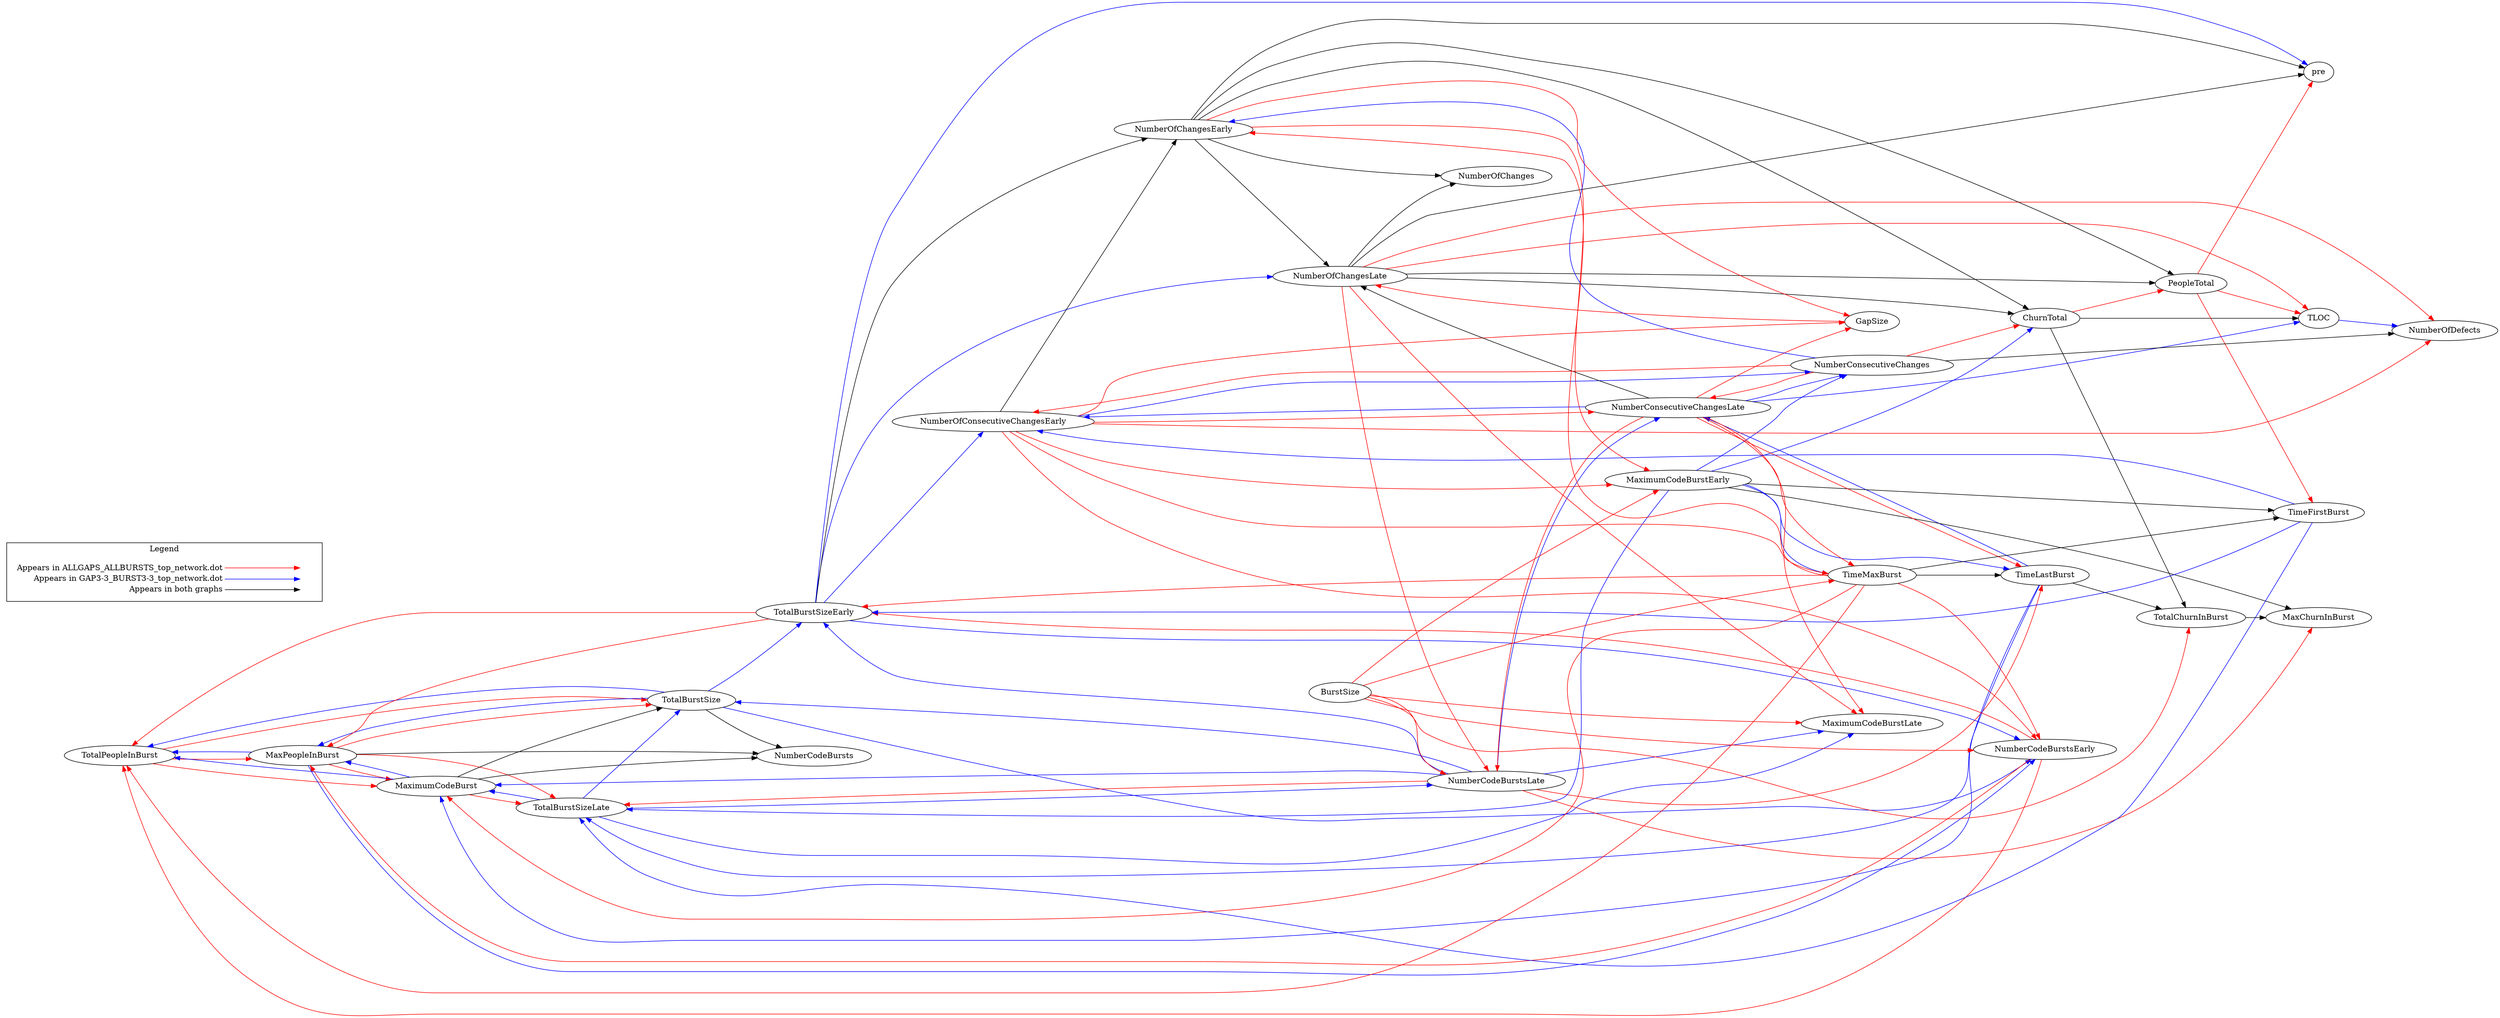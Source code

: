 digraph {
TotalPeopleInBurst -> MaxPeopleInBurst[color="red"];
TotalPeopleInBurst -> MaximumCodeBurst[color="red"];
TotalPeopleInBurst -> TotalBurstSize[color="red"];
MaxPeopleInBurst -> TotalBurstSizeLate[color="red"];
MaxPeopleInBurst -> MaximumCodeBurst[color="red"];
MaxPeopleInBurst -> TotalBurstSize[color="red"];
NumberCodeBurstsLate -> TotalBurstSizeLate[color="red"];
NumberCodeBurstsLate -> MaxChurnInBurst[color="red"];
NumberCodeBurstsLate -> TimeLastBurst[color="red"];
NumberOfChangesLate -> MaximumCodeBurstLate[color="red"];
NumberOfChangesLate -> NumberCodeBurstsLate[color="red"];
NumberOfChangesLate -> NumberOfDefects[color="red"];
NumberOfChangesLate -> TLOC[color="red"];
NumberOfChangesEarly -> MaximumCodeBurstEarly[color="red"];
NumberOfChangesEarly -> GapSize[color="red"];
NumberCodeBurstsEarly -> TotalPeopleInBurst[color="red"];
NumberCodeBurstsEarly -> MaxPeopleInBurst[color="red"];
NumberCodeBurstsEarly -> TotalBurstSizeEarly[color="red"];
ChurnTotal -> PeopleTotal[color="red"];
MaximumCodeBurst -> TotalBurstSizeLate[color="red"];
NumberOfConsecutiveChangesEarly -> MaximumCodeBurstEarly[color="red"];
NumberOfConsecutiveChangesEarly -> NumberCodeBurstsEarly[color="red"];
NumberOfConsecutiveChangesEarly -> NumberConsecutiveChangesLate[color="red"];
NumberOfConsecutiveChangesEarly -> TimeMaxBurst[color="red"];
NumberOfConsecutiveChangesEarly -> NumberOfDefects[color="red"];
NumberOfConsecutiveChangesEarly -> GapSize[color="red"];
NumberConsecutiveChangesLate -> MaximumCodeBurstLate[color="red"];
NumberConsecutiveChangesLate -> NumberCodeBurstsLate[color="red"];
NumberConsecutiveChangesLate -> TimeMaxBurst[color="red"];
NumberConsecutiveChangesLate -> TimeLastBurst[color="red"];
NumberConsecutiveChangesLate -> GapSize[color="red"];
TotalBurstSizeEarly -> TotalPeopleInBurst[color="red"];
TotalBurstSizeEarly -> MaxPeopleInBurst[color="red"];
TimeMaxBurst -> TotalPeopleInBurst[color="red"];
TimeMaxBurst -> NumberOfChangesEarly[color="red"];
TimeMaxBurst -> NumberCodeBurstsEarly[color="red"];
TimeMaxBurst -> MaximumCodeBurst[color="red"];
TimeMaxBurst -> TotalBurstSizeEarly[color="red"];
NumberConsecutiveChanges -> ChurnTotal[color="red"];
NumberConsecutiveChanges -> NumberOfConsecutiveChangesEarly[color="red"];
NumberConsecutiveChanges -> NumberConsecutiveChangesLate[color="red"];
PeopleTotal -> TimeFirstBurst[color="red"];
PeopleTotal -> pre[color="red"];
PeopleTotal -> TLOC[color="red"];
GapSize -> NumberOfChangesLate[color="red"];
BurstSize -> MaximumCodeBurstLate[color="red"];
BurstSize -> NumberCodeBurstsLate[color="red"];
BurstSize -> MaximumCodeBurstEarly[color="red"];
BurstSize -> NumberCodeBurstsEarly[color="red"];
BurstSize -> TotalChurnInBurst[color="red"];
BurstSize -> TimeMaxBurst[color="red"];
MaxPeopleInBurst -> NumberCodeBursts[color="black"];
NumberOfChangesLate -> NumberOfChanges[color="black"];
NumberOfChangesLate -> ChurnTotal[color="black"];
NumberOfChangesLate -> PeopleTotal[color="black"];
NumberOfChangesLate -> pre[color="black"];
NumberOfChangesEarly -> NumberOfChanges[color="black"];
NumberOfChangesEarly -> NumberOfChangesLate[color="black"];
NumberOfChangesEarly -> ChurnTotal[color="black"];
NumberOfChangesEarly -> PeopleTotal[color="black"];
NumberOfChangesEarly -> pre[color="black"];
MaximumCodeBurstEarly -> MaxChurnInBurst[color="black"];
MaximumCodeBurstEarly -> TimeFirstBurst[color="black"];
TotalChurnInBurst -> MaxChurnInBurst[color="black"];
ChurnTotal -> TotalChurnInBurst[color="black"];
ChurnTotal -> TLOC[color="black"];
MaximumCodeBurst -> TotalBurstSize[color="black"];
MaximumCodeBurst -> NumberCodeBursts[color="black"];
NumberOfConsecutiveChangesEarly -> NumberOfChangesEarly[color="black"];
NumberConsecutiveChangesLate -> NumberOfChangesLate[color="black"];
TotalBurstSizeEarly -> NumberOfChangesEarly[color="black"];
TotalBurstSize -> NumberCodeBursts[color="black"];
TimeMaxBurst -> TimeFirstBurst[color="black"];
TimeMaxBurst -> TimeLastBurst[color="black"];
NumberConsecutiveChanges -> NumberOfDefects[color="black"];
TimeLastBurst -> TotalChurnInBurst[color="black"];
MaxPeopleInBurst -> TotalPeopleInBurst[color="blue"];
MaxPeopleInBurst -> NumberCodeBurstsEarly[color="blue"];
TotalBurstSizeLate -> MaximumCodeBurstLate[color="blue"];
TotalBurstSizeLate -> NumberCodeBurstsLate[color="blue"];
TotalBurstSizeLate -> MaximumCodeBurst[color="blue"];
TotalBurstSizeLate -> TotalBurstSize[color="blue"];
NumberCodeBurstsLate -> MaximumCodeBurstLate[color="blue"];
NumberCodeBurstsLate -> MaximumCodeBurst[color="blue"];
NumberCodeBurstsLate -> NumberConsecutiveChangesLate[color="blue"];
NumberCodeBurstsLate -> TotalBurstSizeEarly[color="blue"];
NumberCodeBurstsLate -> TotalBurstSize[color="blue"];
MaximumCodeBurstEarly -> TotalBurstSizeLate[color="blue"];
MaximumCodeBurstEarly -> ChurnTotal[color="blue"];
MaximumCodeBurstEarly -> TimeMaxBurst[color="blue"];
MaximumCodeBurstEarly -> NumberConsecutiveChanges[color="blue"];
MaximumCodeBurstEarly -> TimeLastBurst[color="blue"];
TimeFirstBurst -> TotalBurstSizeLate[color="blue"];
TimeFirstBurst -> NumberOfConsecutiveChangesEarly[color="blue"];
TimeFirstBurst -> TotalBurstSizeEarly[color="blue"];
MaximumCodeBurst -> TotalPeopleInBurst[color="blue"];
MaximumCodeBurst -> MaxPeopleInBurst[color="blue"];
NumberOfConsecutiveChangesEarly -> NumberConsecutiveChanges[color="blue"];
NumberConsecutiveChangesLate -> NumberOfConsecutiveChangesEarly[color="blue"];
NumberConsecutiveChangesLate -> NumberConsecutiveChanges[color="blue"];
NumberConsecutiveChangesLate -> TLOC[color="blue"];
TotalBurstSizeEarly -> NumberOfChangesLate[color="blue"];
TotalBurstSizeEarly -> NumberCodeBurstsEarly[color="blue"];
TotalBurstSizeEarly -> NumberOfConsecutiveChangesEarly[color="blue"];
TotalBurstSizeEarly -> pre[color="blue"];
TotalBurstSize -> TotalPeopleInBurst[color="blue"];
TotalBurstSize -> MaxPeopleInBurst[color="blue"];
TotalBurstSize -> NumberCodeBurstsEarly[color="blue"];
TotalBurstSize -> TotalBurstSizeEarly[color="blue"];
NumberConsecutiveChanges -> NumberOfChangesEarly[color="blue"];
TimeLastBurst -> TotalBurstSizeLate[color="blue"];
TimeLastBurst -> MaximumCodeBurst[color="blue"];
TimeLastBurst -> NumberConsecutiveChangesLate[color="blue"];
TLOC -> NumberOfDefects[color="blue"];

  rankdir=LR
  node [shape=plaintext]
  subgraph cluster_01 { 
    label = "Legend";
    key [label=<<table border="0" cellpadding="2" cellspacing="0" cellborder="0">
      <tr><td align="right" port="i1">Appears in ALLGAPS_ALLBURSTS_top_network.dot</td></tr>
      <tr><td align="right" port="i2">Appears in GAP3-3_BURST3-3_top_network.dot</td></tr>
      <tr><td align="right" port="i3">Appears in both graphs</td></tr>
      </table>>]
    key2 [label=<<table border="0" cellpadding="2" cellspacing="0" cellborder="0">
      <tr><td port="i1">&nbsp;</td></tr>
      <tr><td port="i2">&nbsp;</td></tr>
      <tr><td port="i3">&nbsp;</td></tr>
      </table>>]
    key:i1:e -> key2:i1:w [color=red]
    key:i2:e -> key2:i2:w [color=blue]
    key:i3:e -> key2:i3:w [color=black]
  }
}